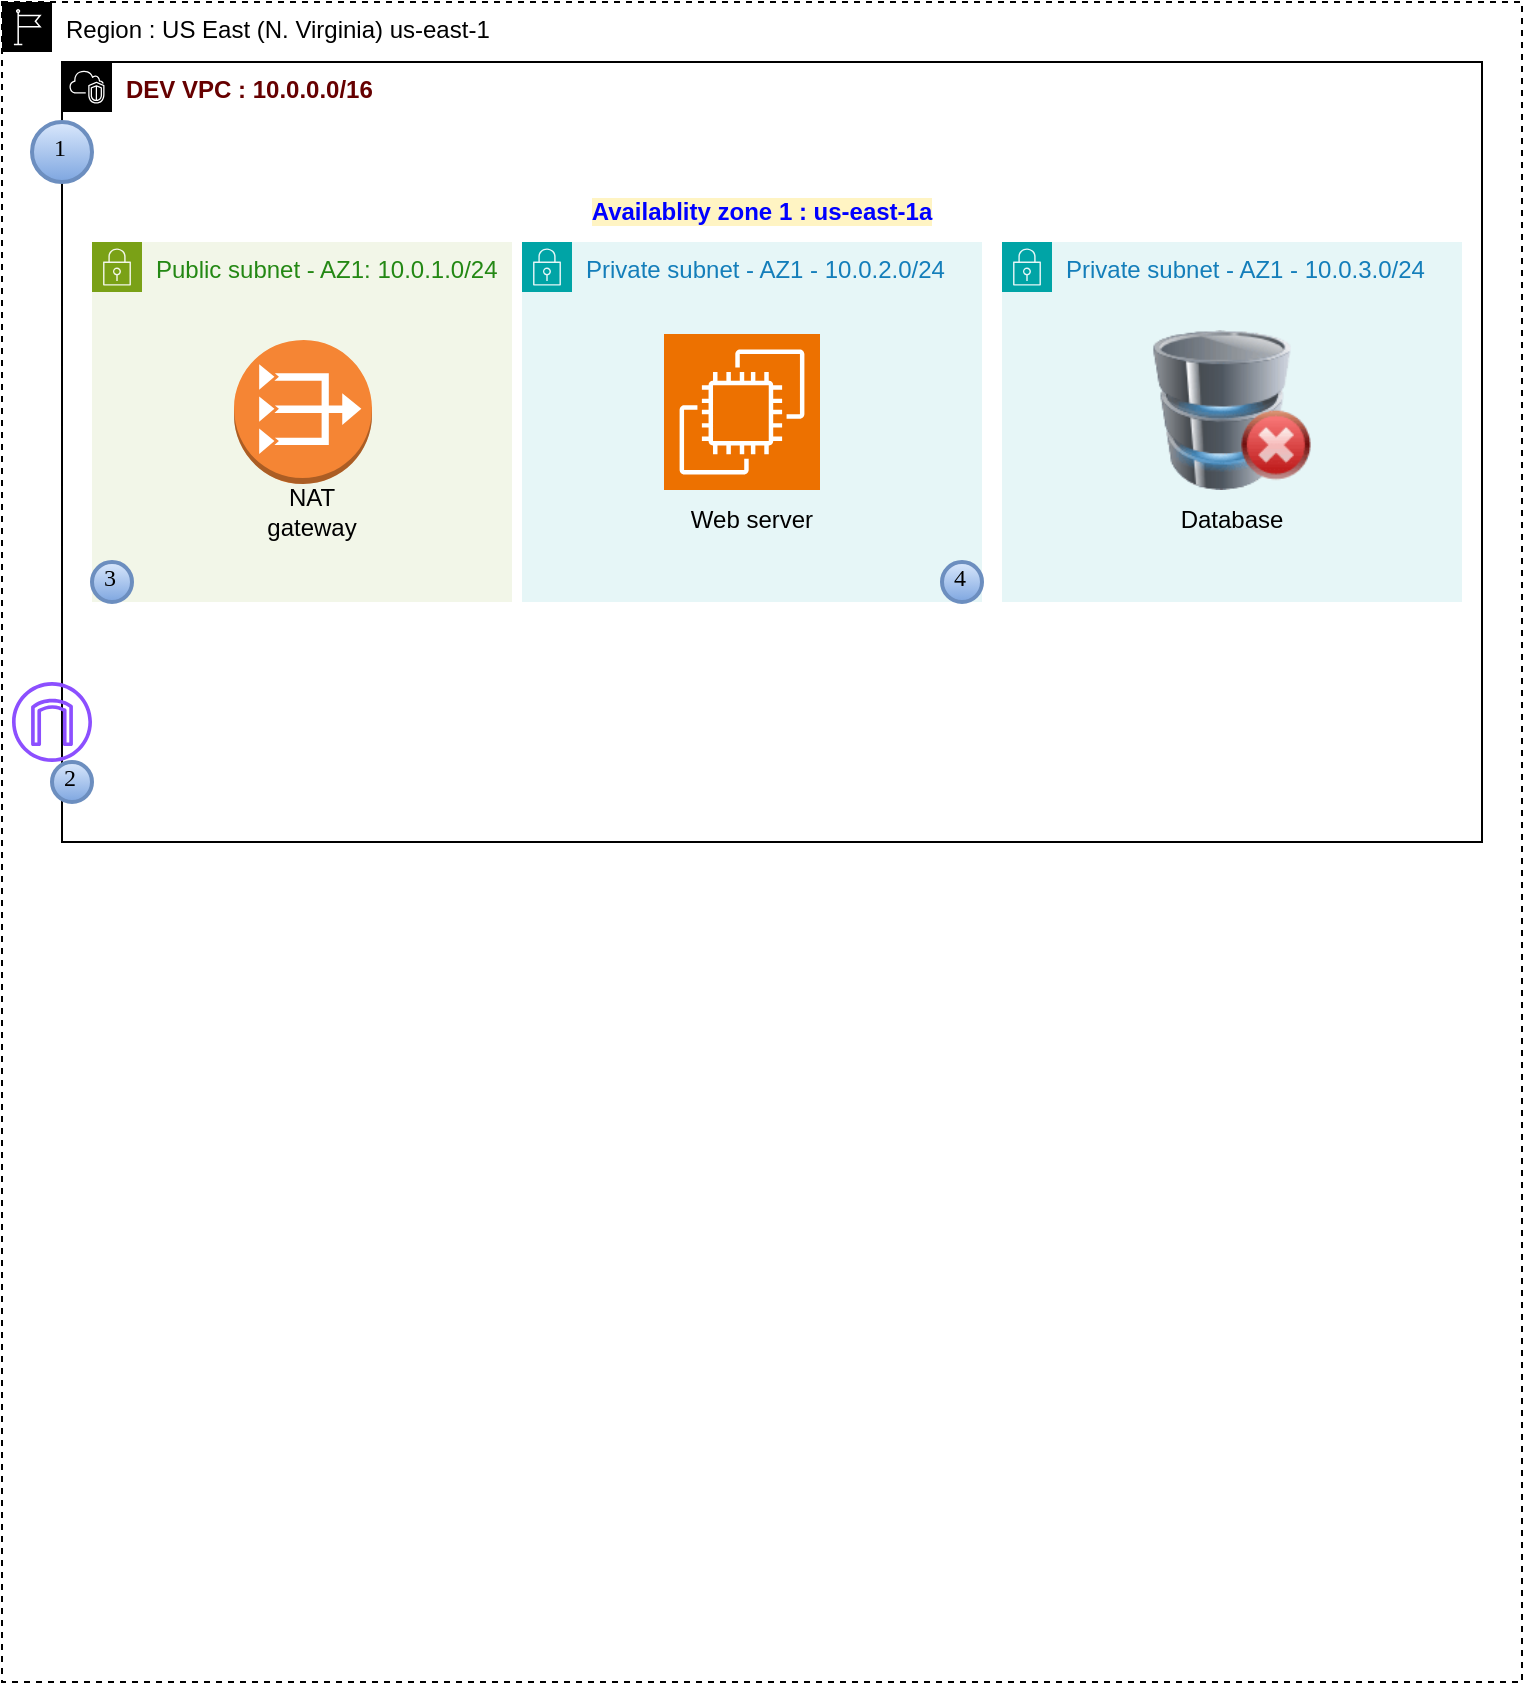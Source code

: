 <mxfile version="22.1.18" type="github">
  <diagram name="Page-1" id="n7nwlHuQZ8hJlV3V-fya">
    <mxGraphModel dx="880" dy="478" grid="1" gridSize="10" guides="1" tooltips="1" connect="1" arrows="1" fold="1" page="1" pageScale="1" pageWidth="850" pageHeight="1100" math="0" shadow="0">
      <root>
        <mxCell id="0" />
        <mxCell id="1" parent="0" />
        <mxCell id="NwYy4THHCrTFuShZawKr-1" value="Region : US East (N. Virginia) us-east-1" style="points=[[0,0],[0.25,0],[0.5,0],[0.75,0],[1,0],[1,0.25],[1,0.5],[1,0.75],[1,1],[0.75,1],[0.5,1],[0.25,1],[0,1],[0,0.75],[0,0.5],[0,0.25]];outlineConnect=0;html=1;whiteSpace=wrap;fontSize=12;fontStyle=0;container=1;pointerEvents=0;collapsible=0;recursiveResize=0;shape=mxgraph.aws4.group;grIcon=mxgraph.aws4.group_region;verticalAlign=top;align=left;spacingLeft=30;dashed=1;" vertex="1" parent="1">
          <mxGeometry x="50" y="20" width="760" height="840" as="geometry" />
        </mxCell>
        <mxCell id="NwYy4THHCrTFuShZawKr-2" value="&lt;b&gt;&lt;font color=&quot;#660000&quot;&gt;DEV VPC : 10.0.0.0/16&lt;/font&gt;&lt;/b&gt;" style="points=[[0,0],[0.25,0],[0.5,0],[0.75,0],[1,0],[1,0.25],[1,0.5],[1,0.75],[1,1],[0.75,1],[0.5,1],[0.25,1],[0,1],[0,0.75],[0,0.5],[0,0.25]];outlineConnect=0;html=1;whiteSpace=wrap;fontSize=12;fontStyle=0;container=1;pointerEvents=0;collapsible=0;recursiveResize=0;shape=mxgraph.aws4.group;grIcon=mxgraph.aws4.group_vpc2;verticalAlign=top;align=left;spacingLeft=30;dashed=0;fillColor=default;" vertex="1" parent="NwYy4THHCrTFuShZawKr-1">
          <mxGeometry x="30" y="30" width="710" height="390" as="geometry" />
        </mxCell>
        <mxCell id="NwYy4THHCrTFuShZawKr-3" value="1" style="ellipse;whiteSpace=wrap;html=1;aspect=fixed;strokeWidth=2;fontFamily=Tahoma;spacingBottom=4;spacingRight=2;strokeColor=#6c8ebf;fillColor=#dae8fc;gradientColor=#7ea6e0;" vertex="1" parent="NwYy4THHCrTFuShZawKr-2">
          <mxGeometry x="-15" y="30" width="30" height="30" as="geometry" />
        </mxCell>
        <mxCell id="NwYy4THHCrTFuShZawKr-8" value="2" style="ellipse;whiteSpace=wrap;html=1;aspect=fixed;strokeWidth=2;fontFamily=Tahoma;spacingBottom=4;spacingRight=2;strokeColor=#6c8ebf;fillColor=#dae8fc;gradientColor=#7ea6e0;" vertex="1" parent="NwYy4THHCrTFuShZawKr-2">
          <mxGeometry x="-5" y="350" width="20" height="20" as="geometry" />
        </mxCell>
        <mxCell id="NwYy4THHCrTFuShZawKr-5" value="&lt;b style=&quot;border-color: var(--border-color); text-align: left;&quot;&gt;&lt;font color=&quot;#0000ff&quot; style=&quot;border-color: var(--border-color); background-color: rgb(255, 244, 195);&quot;&gt;Availablity zone 1 : us-east-1a&lt;/font&gt;&lt;/b&gt;" style="text;html=1;strokeColor=none;fillColor=none;align=center;verticalAlign=middle;whiteSpace=wrap;rounded=0;shadow=0;" vertex="1" parent="NwYy4THHCrTFuShZawKr-2">
          <mxGeometry x="245" y="60" width="210" height="30" as="geometry" />
        </mxCell>
        <mxCell id="NwYy4THHCrTFuShZawKr-10" style="edgeStyle=orthogonalEdgeStyle;rounded=0;orthogonalLoop=1;jettySize=auto;html=1;exitX=1;exitY=1;exitDx=0;exitDy=0;entryX=0.3;entryY=1.35;entryDx=0;entryDy=0;entryPerimeter=0;" edge="1" parent="NwYy4THHCrTFuShZawKr-2">
          <mxGeometry relative="1" as="geometry">
            <mxPoint x="81.071" y="122.531" as="sourcePoint" />
            <mxPoint x="70" y="132.46" as="targetPoint" />
          </mxGeometry>
        </mxCell>
        <mxCell id="NwYy4THHCrTFuShZawKr-14" value="Private subnet - AZ1 - 10.0.2.0/24" style="points=[[0,0],[0.25,0],[0.5,0],[0.75,0],[1,0],[1,0.25],[1,0.5],[1,0.75],[1,1],[0.75,1],[0.5,1],[0.25,1],[0,1],[0,0.75],[0,0.5],[0,0.25]];outlineConnect=0;gradientColor=none;html=1;whiteSpace=wrap;fontSize=12;fontStyle=0;container=1;pointerEvents=0;collapsible=0;recursiveResize=0;shape=mxgraph.aws4.group;grIcon=mxgraph.aws4.group_security_group;grStroke=0;strokeColor=#00A4A6;fillColor=#E6F6F7;verticalAlign=top;align=left;spacingLeft=30;fontColor=#147EBA;dashed=0;" vertex="1" parent="NwYy4THHCrTFuShZawKr-2">
          <mxGeometry x="230" y="90" width="230" height="180" as="geometry" />
        </mxCell>
        <mxCell id="NwYy4THHCrTFuShZawKr-16" value="" style="sketch=0;points=[[0,0,0],[0.25,0,0],[0.5,0,0],[0.75,0,0],[1,0,0],[0,1,0],[0.25,1,0],[0.5,1,0],[0.75,1,0],[1,1,0],[0,0.25,0],[0,0.5,0],[0,0.75,0],[1,0.25,0],[1,0.5,0],[1,0.75,0]];outlineConnect=0;fontColor=#232F3E;fillColor=#ED7100;strokeColor=#ffffff;dashed=0;verticalLabelPosition=bottom;verticalAlign=top;align=center;html=1;fontSize=12;fontStyle=0;aspect=fixed;shape=mxgraph.aws4.resourceIcon;resIcon=mxgraph.aws4.ec2;" vertex="1" parent="NwYy4THHCrTFuShZawKr-14">
          <mxGeometry x="71" y="46" width="78" height="78" as="geometry" />
        </mxCell>
        <mxCell id="NwYy4THHCrTFuShZawKr-19" value="Web server" style="text;html=1;strokeColor=none;fillColor=none;align=center;verticalAlign=middle;whiteSpace=wrap;rounded=0;" vertex="1" parent="NwYy4THHCrTFuShZawKr-14">
          <mxGeometry x="80" y="124" width="70" height="30" as="geometry" />
        </mxCell>
        <mxCell id="NwYy4THHCrTFuShZawKr-15" value="4" style="ellipse;whiteSpace=wrap;html=1;aspect=fixed;strokeWidth=2;fontFamily=Tahoma;spacingBottom=4;spacingRight=2;strokeColor=#6c8ebf;fillColor=#dae8fc;gradientColor=#7ea6e0;" vertex="1" parent="NwYy4THHCrTFuShZawKr-14">
          <mxGeometry x="210" y="160" width="20" height="20" as="geometry" />
        </mxCell>
        <mxCell id="NwYy4THHCrTFuShZawKr-6" value="Public subnet - AZ1: 10.0.1.0/24" style="points=[[0,0],[0.25,0],[0.5,0],[0.75,0],[1,0],[1,0.25],[1,0.5],[1,0.75],[1,1],[0.75,1],[0.5,1],[0.25,1],[0,1],[0,0.75],[0,0.5],[0,0.25]];outlineConnect=0;gradientColor=none;html=1;whiteSpace=wrap;fontSize=12;fontStyle=0;container=1;pointerEvents=0;collapsible=0;recursiveResize=0;shape=mxgraph.aws4.group;grIcon=mxgraph.aws4.group_security_group;grStroke=0;strokeColor=#7AA116;fillColor=#F2F6E8;verticalAlign=top;align=left;spacingLeft=30;fontColor=#248814;dashed=0;" vertex="1" parent="NwYy4THHCrTFuShZawKr-2">
          <mxGeometry x="15" y="90" width="210" height="180" as="geometry" />
        </mxCell>
        <mxCell id="NwYy4THHCrTFuShZawKr-13" value="" style="outlineConnect=0;dashed=0;verticalLabelPosition=bottom;verticalAlign=top;align=center;html=1;shape=mxgraph.aws3.vpc_nat_gateway;fillColor=#F58534;gradientColor=none;" vertex="1" parent="NwYy4THHCrTFuShZawKr-6">
          <mxGeometry x="71" y="49" width="69" height="72" as="geometry" />
        </mxCell>
        <mxCell id="NwYy4THHCrTFuShZawKr-18" value="NAT gateway" style="text;html=1;strokeColor=none;fillColor=none;align=center;verticalAlign=middle;whiteSpace=wrap;rounded=0;" vertex="1" parent="NwYy4THHCrTFuShZawKr-6">
          <mxGeometry x="80" y="120" width="60" height="30" as="geometry" />
        </mxCell>
        <mxCell id="NwYy4THHCrTFuShZawKr-9" value="3" style="ellipse;whiteSpace=wrap;html=1;aspect=fixed;strokeWidth=2;fontFamily=Tahoma;spacingBottom=4;spacingRight=2;strokeColor=#6c8ebf;fillColor=#dae8fc;gradientColor=#7ea6e0;" vertex="1" parent="NwYy4THHCrTFuShZawKr-6">
          <mxGeometry y="160" width="20" height="20" as="geometry" />
        </mxCell>
        <mxCell id="NwYy4THHCrTFuShZawKr-20" value="Private subnet - AZ1 - 10.0.3.0/24" style="points=[[0,0],[0.25,0],[0.5,0],[0.75,0],[1,0],[1,0.25],[1,0.5],[1,0.75],[1,1],[0.75,1],[0.5,1],[0.25,1],[0,1],[0,0.75],[0,0.5],[0,0.25]];outlineConnect=0;gradientColor=none;html=1;whiteSpace=wrap;fontSize=12;fontStyle=0;container=1;pointerEvents=0;collapsible=0;recursiveResize=0;shape=mxgraph.aws4.group;grIcon=mxgraph.aws4.group_security_group;grStroke=0;strokeColor=#00A4A6;fillColor=#E6F6F7;verticalAlign=top;align=left;spacingLeft=30;fontColor=#147EBA;dashed=0;" vertex="1" parent="NwYy4THHCrTFuShZawKr-2">
          <mxGeometry x="470" y="90" width="230" height="180" as="geometry" />
        </mxCell>
        <mxCell id="NwYy4THHCrTFuShZawKr-22" value="Database" style="text;html=1;strokeColor=none;fillColor=none;align=center;verticalAlign=middle;whiteSpace=wrap;rounded=0;" vertex="1" parent="NwYy4THHCrTFuShZawKr-20">
          <mxGeometry x="80" y="124" width="70" height="30" as="geometry" />
        </mxCell>
        <mxCell id="NwYy4THHCrTFuShZawKr-24" value="" style="image;html=1;image=img/lib/clip_art/computers/Database_Remove_128x128.png" vertex="1" parent="NwYy4THHCrTFuShZawKr-20">
          <mxGeometry x="75" y="44" width="80" height="80" as="geometry" />
        </mxCell>
        <mxCell id="NwYy4THHCrTFuShZawKr-7" value="" style="sketch=0;outlineConnect=0;fontColor=#232F3E;gradientColor=none;fillColor=#8C4FFF;strokeColor=none;dashed=0;verticalLabelPosition=bottom;verticalAlign=top;align=center;html=1;fontSize=12;fontStyle=0;aspect=fixed;pointerEvents=1;shape=mxgraph.aws4.internet_gateway;" vertex="1" parent="NwYy4THHCrTFuShZawKr-2">
          <mxGeometry x="-25" y="310" width="40" height="40" as="geometry" />
        </mxCell>
      </root>
    </mxGraphModel>
  </diagram>
</mxfile>
